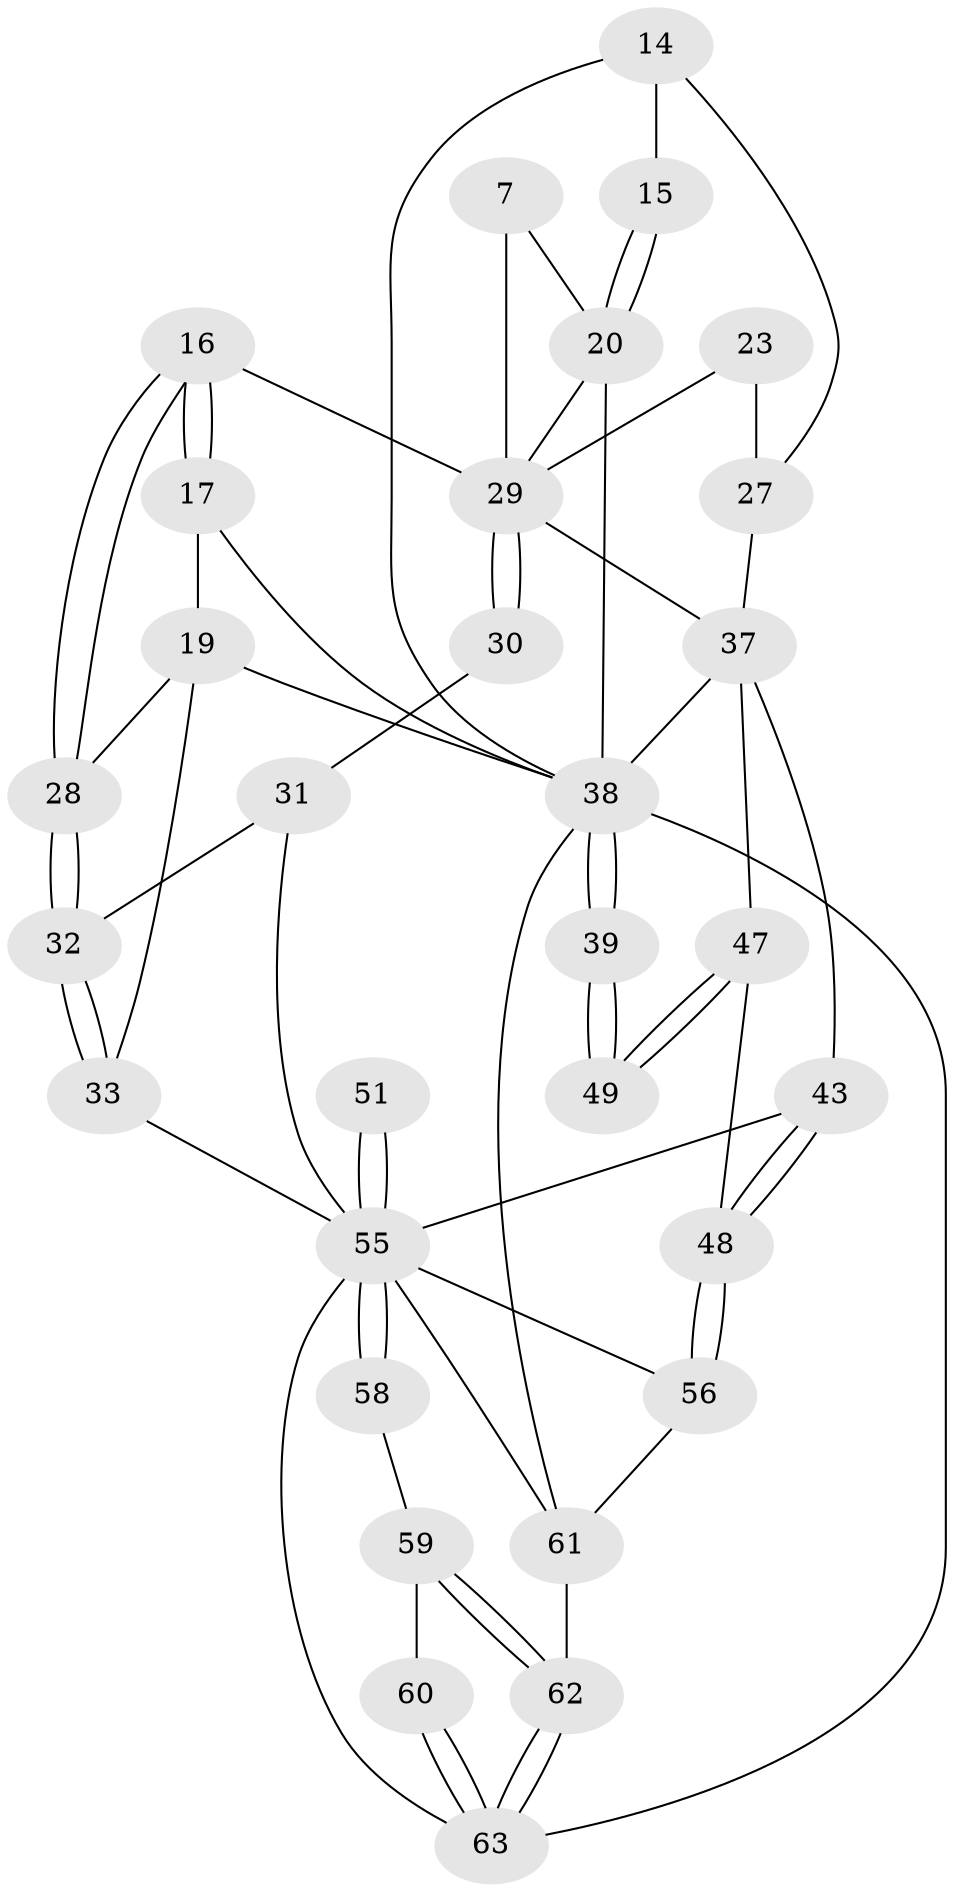 // original degree distribution, {3: 0.031746031746031744, 4: 0.30158730158730157, 6: 0.25396825396825395, 5: 0.4126984126984127}
// Generated by graph-tools (version 1.1) at 2025/00/03/09/25 05:00:23]
// undirected, 31 vertices, 67 edges
graph export_dot {
graph [start="1"]
  node [color=gray90,style=filled];
  7 [pos="+0.5547501162716726+0.003163895384833747",super="+1"];
  14 [pos="+0.8497984039664206+0.08206132685524441"];
  15 [pos="+0.8486649048638281+0.07981632283424406"];
  16 [pos="+0.21218952857874004+0.16654300326427324",super="+10"];
  17 [pos="+0.06757191143991328+0.000988786030918755",super="+5"];
  19 [pos="+0+0.18306504046844832",super="+18"];
  20 [pos="+0.7022045036461797+0.17698804652225514",super="+12+11"];
  23 [pos="+0.7445452659026842+0.30312282974046884"];
  27 [pos="+0.9048959636972298+0.2859690130131772",super="+22"];
  28 [pos="+0.19033885718219376+0.18568546189350368"];
  29 [pos="+0.6638981410971625+0.42447270494857875",super="+24+21+9"];
  30 [pos="+0.4251223174143256+0.2379672719083659"];
  31 [pos="+0.3196860098664736+0.4541103701016702"];
  32 [pos="+0.09941041713670985+0.3823238259896114"];
  33 [pos="+0+0.466500374888508"];
  37 [pos="+0.8922227101238548+0.5331496762492601",super="+35"];
  38 [pos="+1+1",super="+3+4+36"];
  39 [pos="+1+0.8247929021716044"];
  43 [pos="+0.5919208757317901+0.590992378477145"];
  47 [pos="+0.7519394153901754+0.7042075048407718",super="+46"];
  48 [pos="+0.7374975555276723+0.7106098699958999"];
  49 [pos="+1+0.7601407674525228"];
  51 [pos="+0.35706377130127953+0.7797954799159124"];
  55 [pos="+0.37657155075734444+0.8901356002277291",super="+54+45+52"];
  56 [pos="+0.7552299399204413+0.7753751317789984"];
  58 [pos="+0.14111243522283592+0.8855191450975054"];
  59 [pos="+0.14109017054689327+0.8855559007736614"];
  60 [pos="+0.12575288425268066+0.8983750797014449"];
  61 [pos="+0.4905625661314514+1",super="+57"];
  62 [pos="+0.3911857926858662+1"];
  63 [pos="+0.06819183041369213+1",super="+50"];
  7 -- 20 [weight=2];
  7 -- 29;
  14 -- 15;
  14 -- 27;
  14 -- 38;
  15 -- 20 [weight=2];
  15 -- 20;
  16 -- 17 [weight=2];
  16 -- 17;
  16 -- 28;
  16 -- 28;
  16 -- 29;
  17 -- 38;
  17 -- 19;
  19 -- 33;
  19 -- 38;
  19 -- 28;
  20 -- 38;
  20 -- 29;
  23 -- 27 [weight=2];
  23 -- 29;
  27 -- 37;
  28 -- 32;
  28 -- 32;
  29 -- 30 [weight=2];
  29 -- 30;
  29 -- 37;
  30 -- 31;
  31 -- 32;
  31 -- 55;
  32 -- 33;
  32 -- 33;
  33 -- 55;
  37 -- 47;
  37 -- 38 [weight=2];
  37 -- 43;
  38 -- 39 [weight=2];
  38 -- 39;
  38 -- 63 [weight=2];
  38 -- 61;
  39 -- 49;
  39 -- 49;
  43 -- 48;
  43 -- 48;
  43 -- 55;
  47 -- 48;
  47 -- 49 [weight=2];
  47 -- 49;
  48 -- 56;
  48 -- 56;
  51 -- 55 [weight=3];
  51 -- 55;
  55 -- 58 [weight=2];
  55 -- 58;
  55 -- 61;
  55 -- 56;
  55 -- 63;
  56 -- 61;
  58 -- 59;
  59 -- 60;
  59 -- 62;
  59 -- 62;
  60 -- 63 [weight=2];
  60 -- 63;
  61 -- 62;
  62 -- 63;
  62 -- 63;
}
